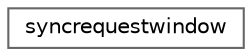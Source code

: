 digraph "Graphical Class Hierarchy"
{
 // LATEX_PDF_SIZE
  bgcolor="transparent";
  edge [fontname=Helvetica,fontsize=10,labelfontname=Helvetica,labelfontsize=10];
  node [fontname=Helvetica,fontsize=10,shape=box,height=0.2,width=0.4];
  rankdir="LR";
  Node0 [id="Node000000",label="syncrequestwindow",height=0.2,width=0.4,color="grey40", fillcolor="white", style="filled",URL="$classsyncrequestwindow.html",tooltip=" "];
}
